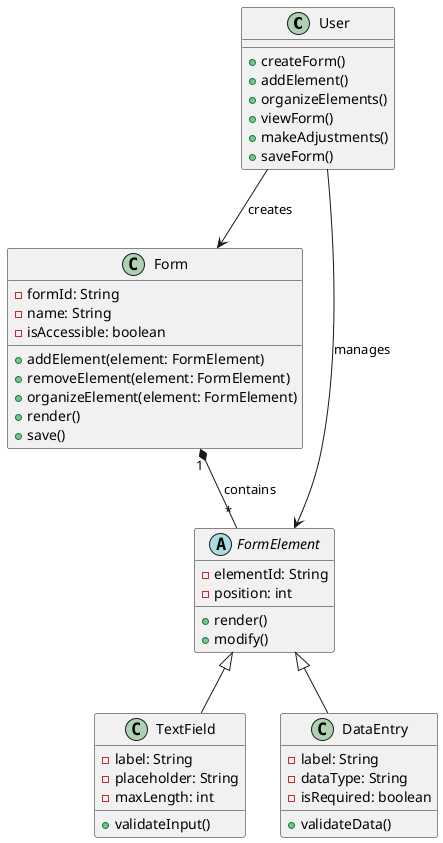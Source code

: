 @startuml
class User {
  + createForm()
  + addElement()
  + organizeElements()
  + viewForm()
  + makeAdjustments()
  + saveForm()
}

class Form {
  - formId: String
  - name: String
  - isAccessible: boolean
  + addElement(element: FormElement)
  + removeElement(element: FormElement)
  + organizeElement(element: FormElement)
  + render()
  + save()
}

abstract class FormElement {
  - elementId: String
  - position: int
  + render()
  + modify()
}

class TextField extends FormElement {
  - label: String
  - placeholder: String
  - maxLength: int
  + validateInput()
}

class DataEntry extends FormElement {
  - label: String
  - dataType: String
  - isRequired: boolean
  + validateData()
}

User --> Form : creates
Form "1" *-- "*" FormElement : contains
User --> FormElement : manages
@enduml